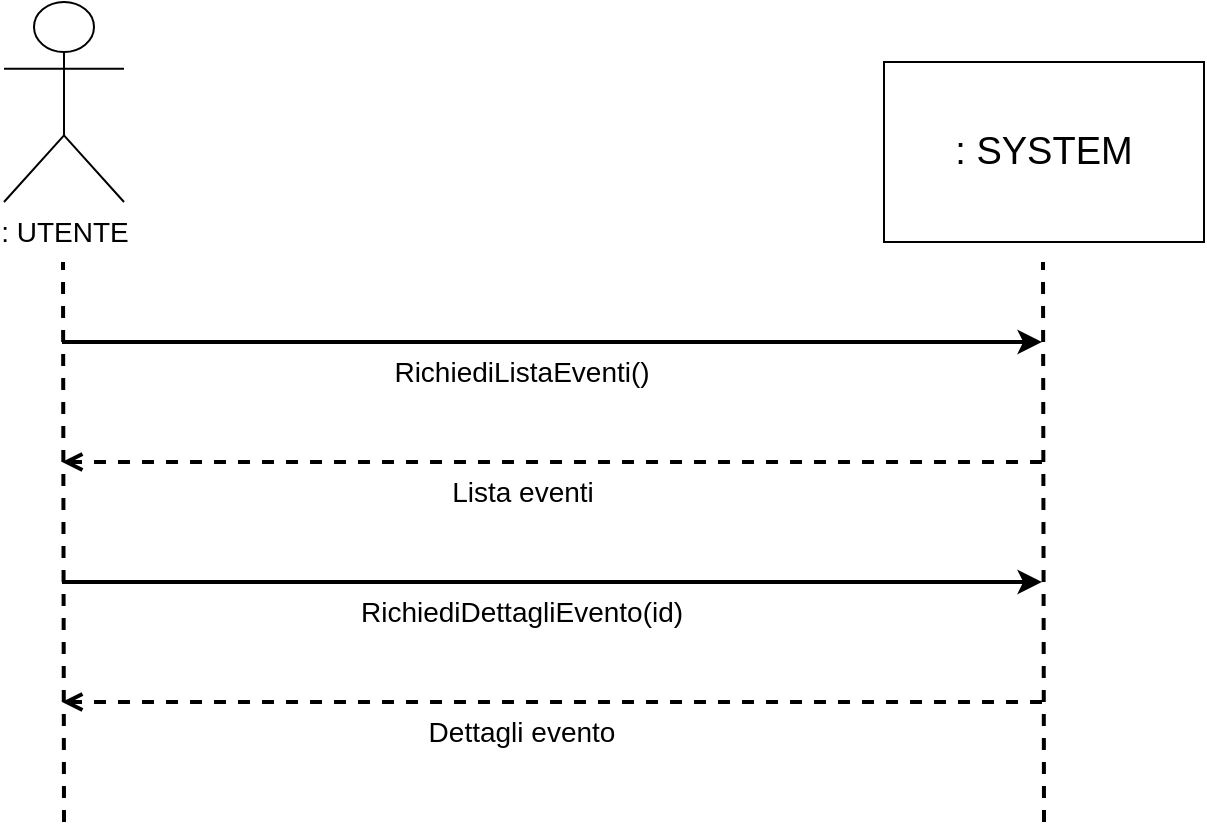 <mxfile version="20.7.4" type="device"><diagram id="rVr9IYhg8saLmv7v3DFQ" name="Pagina-1"><mxGraphModel dx="712" dy="827" grid="1" gridSize="10" guides="1" tooltips="1" connect="1" arrows="1" fold="1" page="1" pageScale="1" pageWidth="827" pageHeight="583" math="0" shadow="0"><root><mxCell id="0"/><mxCell id="1" parent="0"/><mxCell id="2jqOYn9iCLTlKPdMjqM3-1" value="&lt;font style=&quot;font-size: 19px;&quot;&gt;: SYSTEM&lt;/font&gt;" style="rounded=0;whiteSpace=wrap;html=1;" parent="1" vertex="1"><mxGeometry x="580" y="80" width="160" height="90" as="geometry"/></mxCell><mxCell id="2jqOYn9iCLTlKPdMjqM3-2" value="&lt;font style=&quot;font-size: 14px;&quot;&gt;: UTENTE&lt;/font&gt;" style="shape=umlActor;verticalLabelPosition=bottom;verticalAlign=top;html=1;outlineConnect=0;" parent="1" vertex="1"><mxGeometry x="140" y="50" width="60" height="100" as="geometry"/></mxCell><mxCell id="2jqOYn9iCLTlKPdMjqM3-3" value="" style="endArrow=none;dashed=1;html=1;rounded=0;strokeWidth=2;" parent="1" edge="1"><mxGeometry width="50" height="50" relative="1" as="geometry"><mxPoint x="170" y="460" as="sourcePoint"/><mxPoint x="169.5" y="180" as="targetPoint"/></mxGeometry></mxCell><mxCell id="2jqOYn9iCLTlKPdMjqM3-4" value="" style="endArrow=none;dashed=1;html=1;rounded=0;strokeWidth=2;" parent="1" edge="1"><mxGeometry width="50" height="50" relative="1" as="geometry"><mxPoint x="660" y="460" as="sourcePoint"/><mxPoint x="659.5" y="180" as="targetPoint"/></mxGeometry></mxCell><mxCell id="2jqOYn9iCLTlKPdMjqM3-5" value="" style="endArrow=open;html=1;rounded=0;dashed=1;jumpSize=6;strokeWidth=2;endFill=0;" parent="1" edge="1"><mxGeometry width="50" height="50" relative="1" as="geometry"><mxPoint x="659" y="280" as="sourcePoint"/><mxPoint x="169" y="280" as="targetPoint"/></mxGeometry></mxCell><mxCell id="2jqOYn9iCLTlKPdMjqM3-6" value="Lista eventi" style="text;strokeColor=none;align=center;fillColor=none;html=1;verticalAlign=middle;whiteSpace=wrap;rounded=0;fontSize=14;" parent="1" vertex="1"><mxGeometry x="361.5" y="280" width="75" height="30" as="geometry"/></mxCell><mxCell id="2jqOYn9iCLTlKPdMjqM3-7" value="" style="endArrow=classic;html=1;rounded=0;strokeWidth=2;fontSize=14;jumpSize=6;" parent="1" edge="1"><mxGeometry width="50" height="50" relative="1" as="geometry"><mxPoint x="169" y="340" as="sourcePoint"/><mxPoint x="659" y="340" as="targetPoint"/></mxGeometry></mxCell><mxCell id="2jqOYn9iCLTlKPdMjqM3-8" value="RichiediDettagliEvento(id)" style="text;strokeColor=none;align=center;fillColor=none;html=1;verticalAlign=middle;whiteSpace=wrap;rounded=0;fontSize=14;" parent="1" vertex="1"><mxGeometry x="369" y="340" width="60" height="30" as="geometry"/></mxCell><mxCell id="2jqOYn9iCLTlKPdMjqM3-9" value="" style="endArrow=open;html=1;rounded=0;strokeWidth=2;fontSize=14;jumpSize=6;dashed=1;endFill=0;" parent="1" edge="1"><mxGeometry width="50" height="50" relative="1" as="geometry"><mxPoint x="659" y="400" as="sourcePoint"/><mxPoint x="169" y="400" as="targetPoint"/></mxGeometry></mxCell><mxCell id="2jqOYn9iCLTlKPdMjqM3-10" value="Dettagli evento" style="text;strokeColor=none;align=center;fillColor=none;html=1;verticalAlign=middle;whiteSpace=wrap;rounded=0;fontSize=14;" parent="1" vertex="1"><mxGeometry x="344" y="400" width="110" height="30" as="geometry"/></mxCell><mxCell id="XyObXHuwRzGS4yqdlB-P-3" value="" style="endArrow=classic;html=1;rounded=0;strokeWidth=2;fontSize=14;jumpSize=6;" edge="1" parent="1"><mxGeometry width="50" height="50" relative="1" as="geometry"><mxPoint x="169" y="220" as="sourcePoint"/><mxPoint x="659" y="220" as="targetPoint"/></mxGeometry></mxCell><mxCell id="XyObXHuwRzGS4yqdlB-P-4" value="RichiediListaEventi()" style="text;strokeColor=none;align=center;fillColor=none;html=1;verticalAlign=middle;whiteSpace=wrap;rounded=0;fontSize=14;" vertex="1" parent="1"><mxGeometry x="369" y="220" width="60" height="30" as="geometry"/></mxCell></root></mxGraphModel></diagram></mxfile>